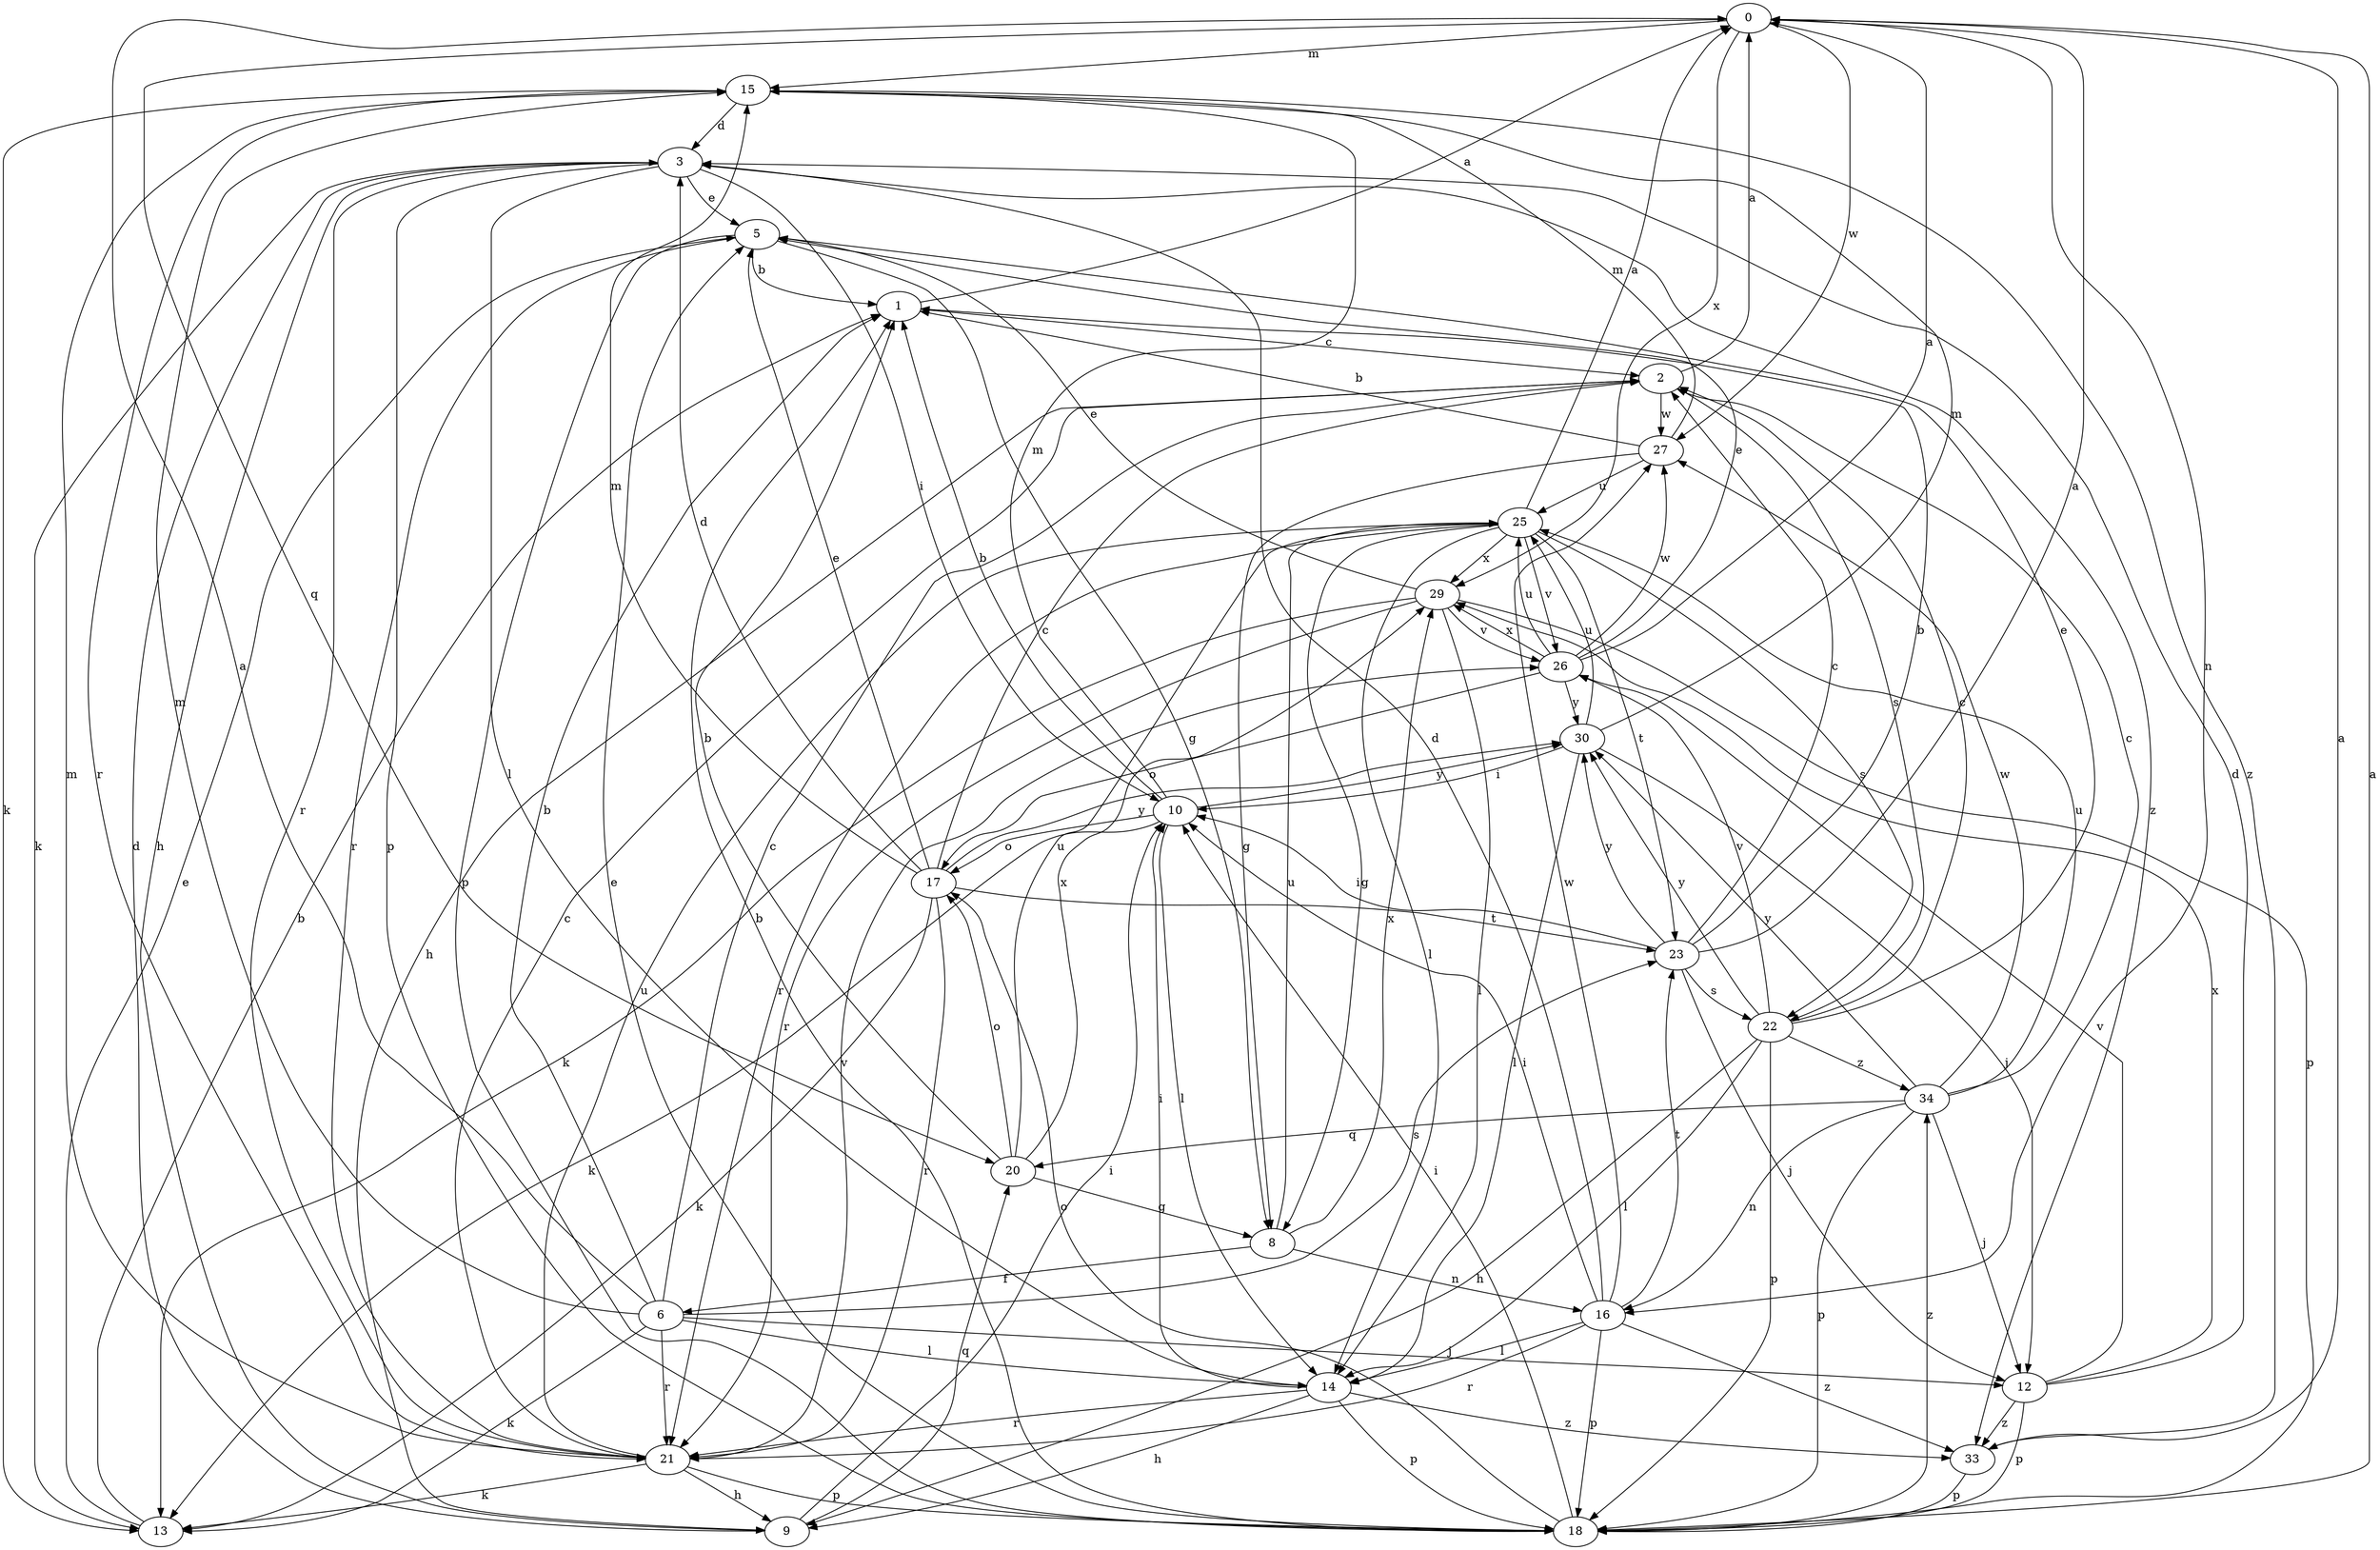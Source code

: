 strict digraph  {
0;
1;
2;
3;
5;
6;
8;
9;
10;
12;
13;
14;
15;
16;
17;
18;
20;
21;
22;
23;
25;
26;
27;
29;
30;
33;
34;
0 -> 15  [label=m];
0 -> 16  [label=n];
0 -> 20  [label=q];
0 -> 27  [label=w];
0 -> 29  [label=x];
1 -> 0  [label=a];
1 -> 2  [label=c];
2 -> 0  [label=a];
2 -> 9  [label=h];
2 -> 22  [label=s];
2 -> 27  [label=w];
3 -> 5  [label=e];
3 -> 9  [label=h];
3 -> 10  [label=i];
3 -> 13  [label=k];
3 -> 14  [label=l];
3 -> 18  [label=p];
3 -> 21  [label=r];
3 -> 33  [label=z];
5 -> 1  [label=b];
5 -> 8  [label=g];
5 -> 18  [label=p];
5 -> 21  [label=r];
6 -> 0  [label=a];
6 -> 1  [label=b];
6 -> 2  [label=c];
6 -> 12  [label=j];
6 -> 13  [label=k];
6 -> 14  [label=l];
6 -> 15  [label=m];
6 -> 21  [label=r];
6 -> 23  [label=s];
8 -> 6  [label=f];
8 -> 16  [label=n];
8 -> 25  [label=u];
8 -> 29  [label=x];
9 -> 3  [label=d];
9 -> 10  [label=i];
9 -> 20  [label=q];
10 -> 1  [label=b];
10 -> 13  [label=k];
10 -> 14  [label=l];
10 -> 15  [label=m];
10 -> 17  [label=o];
10 -> 30  [label=y];
12 -> 3  [label=d];
12 -> 18  [label=p];
12 -> 26  [label=v];
12 -> 29  [label=x];
12 -> 33  [label=z];
13 -> 1  [label=b];
13 -> 5  [label=e];
14 -> 9  [label=h];
14 -> 10  [label=i];
14 -> 18  [label=p];
14 -> 21  [label=r];
14 -> 33  [label=z];
15 -> 3  [label=d];
15 -> 13  [label=k];
15 -> 21  [label=r];
15 -> 33  [label=z];
16 -> 3  [label=d];
16 -> 10  [label=i];
16 -> 14  [label=l];
16 -> 18  [label=p];
16 -> 21  [label=r];
16 -> 23  [label=t];
16 -> 27  [label=w];
16 -> 33  [label=z];
17 -> 2  [label=c];
17 -> 3  [label=d];
17 -> 5  [label=e];
17 -> 13  [label=k];
17 -> 15  [label=m];
17 -> 21  [label=r];
17 -> 23  [label=t];
17 -> 30  [label=y];
18 -> 0  [label=a];
18 -> 1  [label=b];
18 -> 5  [label=e];
18 -> 10  [label=i];
18 -> 17  [label=o];
18 -> 34  [label=z];
20 -> 1  [label=b];
20 -> 8  [label=g];
20 -> 17  [label=o];
20 -> 25  [label=u];
20 -> 29  [label=x];
21 -> 2  [label=c];
21 -> 9  [label=h];
21 -> 13  [label=k];
21 -> 15  [label=m];
21 -> 18  [label=p];
21 -> 25  [label=u];
21 -> 26  [label=v];
22 -> 2  [label=c];
22 -> 5  [label=e];
22 -> 9  [label=h];
22 -> 14  [label=l];
22 -> 18  [label=p];
22 -> 26  [label=v];
22 -> 30  [label=y];
22 -> 34  [label=z];
23 -> 0  [label=a];
23 -> 1  [label=b];
23 -> 2  [label=c];
23 -> 10  [label=i];
23 -> 12  [label=j];
23 -> 22  [label=s];
23 -> 30  [label=y];
25 -> 0  [label=a];
25 -> 8  [label=g];
25 -> 14  [label=l];
25 -> 21  [label=r];
25 -> 22  [label=s];
25 -> 23  [label=t];
25 -> 26  [label=v];
25 -> 29  [label=x];
26 -> 0  [label=a];
26 -> 5  [label=e];
26 -> 17  [label=o];
26 -> 25  [label=u];
26 -> 27  [label=w];
26 -> 29  [label=x];
26 -> 30  [label=y];
27 -> 1  [label=b];
27 -> 8  [label=g];
27 -> 15  [label=m];
27 -> 25  [label=u];
29 -> 5  [label=e];
29 -> 13  [label=k];
29 -> 14  [label=l];
29 -> 18  [label=p];
29 -> 21  [label=r];
29 -> 26  [label=v];
30 -> 10  [label=i];
30 -> 12  [label=j];
30 -> 14  [label=l];
30 -> 15  [label=m];
30 -> 25  [label=u];
33 -> 0  [label=a];
33 -> 18  [label=p];
34 -> 2  [label=c];
34 -> 12  [label=j];
34 -> 16  [label=n];
34 -> 18  [label=p];
34 -> 20  [label=q];
34 -> 25  [label=u];
34 -> 27  [label=w];
34 -> 30  [label=y];
}
